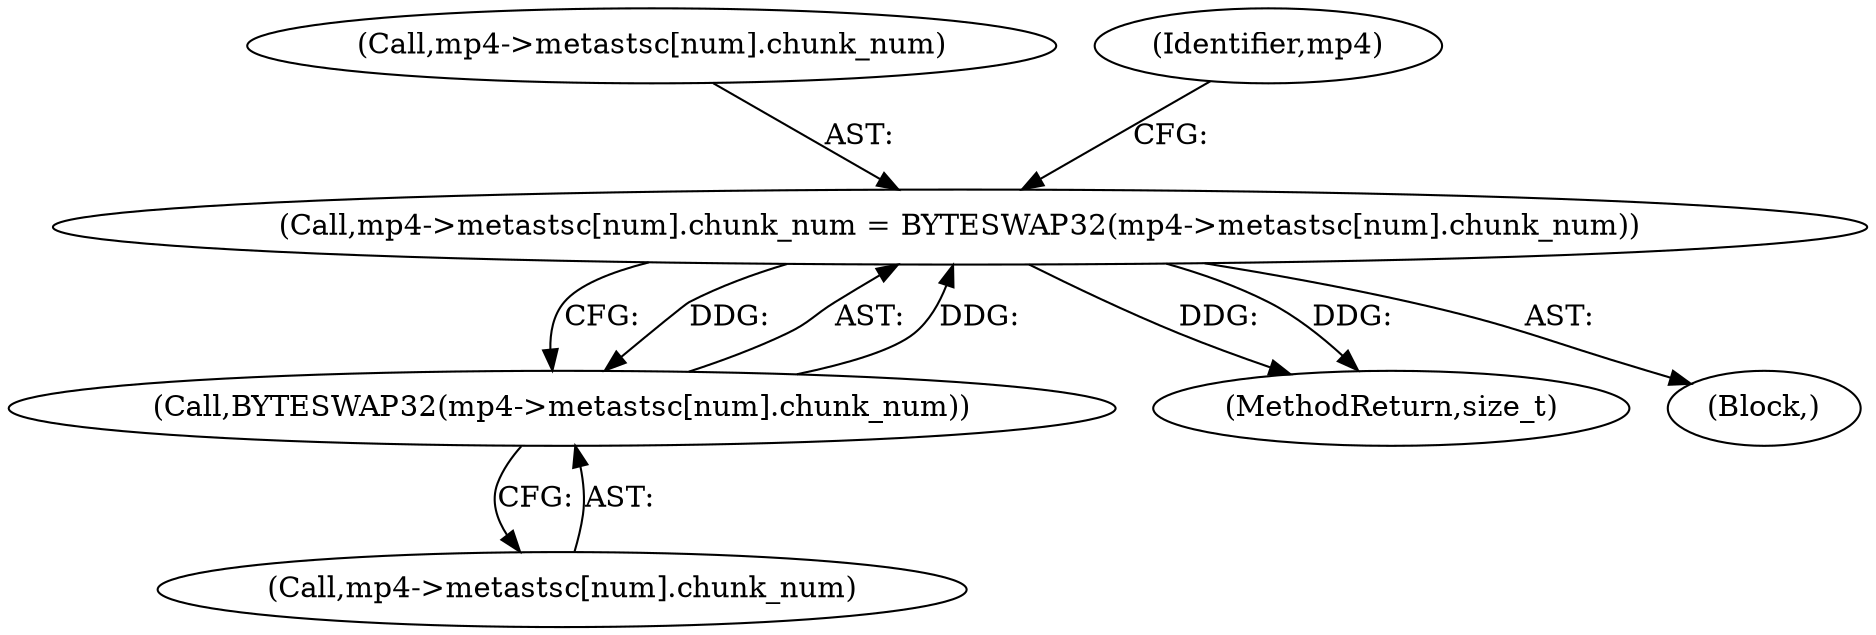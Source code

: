 digraph "0_gpmf-parser_341f12cd5b97ab419e53853ca00176457c9f1681_5@pointer" {
"1000809" [label="(Call,mp4->metastsc[num].chunk_num = BYTESWAP32(mp4->metastsc[num].chunk_num))"];
"1000817" [label="(Call,BYTESWAP32(mp4->metastsc[num].chunk_num))"];
"1000809" [label="(Call,mp4->metastsc[num].chunk_num = BYTESWAP32(mp4->metastsc[num].chunk_num))"];
"1001992" [label="(MethodReturn,size_t)"];
"1000818" [label="(Call,mp4->metastsc[num].chunk_num)"];
"1000809" [label="(Call,mp4->metastsc[num].chunk_num = BYTESWAP32(mp4->metastsc[num].chunk_num))"];
"1000810" [label="(Call,mp4->metastsc[num].chunk_num)"];
"1000829" [label="(Identifier,mp4)"];
"1000817" [label="(Call,BYTESWAP32(mp4->metastsc[num].chunk_num))"];
"1000806" [label="(Block,)"];
"1000809" -> "1000806"  [label="AST: "];
"1000809" -> "1000817"  [label="CFG: "];
"1000810" -> "1000809"  [label="AST: "];
"1000817" -> "1000809"  [label="AST: "];
"1000829" -> "1000809"  [label="CFG: "];
"1000809" -> "1001992"  [label="DDG: "];
"1000809" -> "1001992"  [label="DDG: "];
"1000817" -> "1000809"  [label="DDG: "];
"1000809" -> "1000817"  [label="DDG: "];
"1000817" -> "1000818"  [label="CFG: "];
"1000818" -> "1000817"  [label="AST: "];
}
